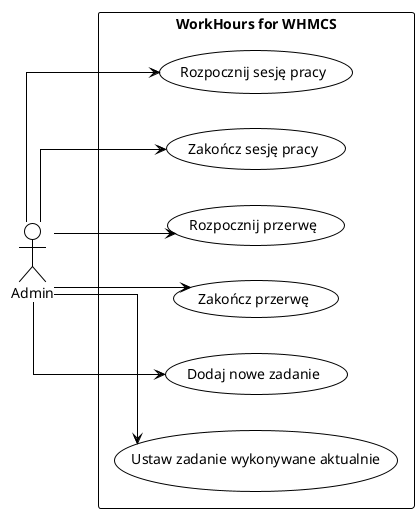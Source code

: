 @startuml

!theme plain
left to right direction
skinparam linetype ortho

actor "Admin" as admin

rectangle "WorkHours for WHMCS" {
    usecase "Rozpocznij sesję pracy" as startSession
    usecase "Zakończ sesję pracy" as endSession
    usecase "Rozpocznij przerwę" as startBreak
    usecase "Zakończ przerwę" as endBreak
    usecase "Dodaj nowe zadanie" as addTask
    usecase "Ustaw zadanie wykonywane aktualnie" as setTask

    admin --> startSession
    admin --> endSession
    admin --> startBreak
    admin --> endBreak
    admin --> addTask
    admin --> setTask
}

@enduml